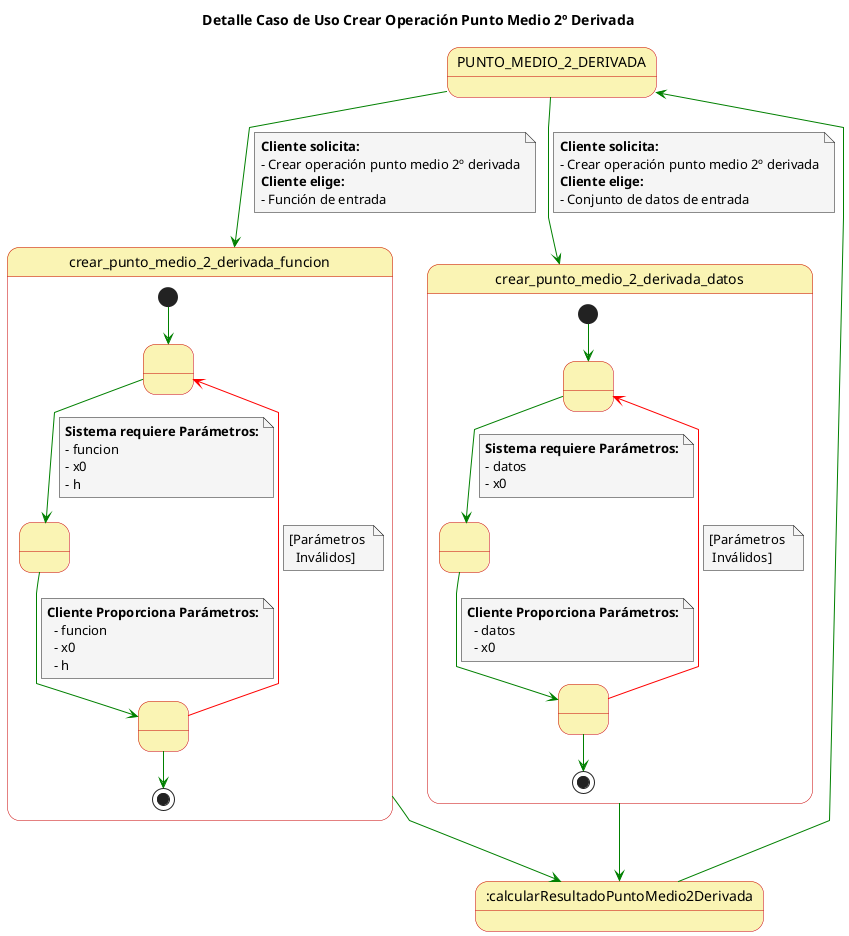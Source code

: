 @startuml

top to bottom direction

skinparam state {
  BackgroundColor #faf4b4
  BorderColor #c90000
}

skinparam note {
  BackgroundColor #f5f5f5
}

skinparam linetype polyline

title Detalle Caso de Uso Crear Operación Punto Medio 2º Derivada

state PUNTO_MEDIO_2_DERIVADA 

PUNTO_MEDIO_2_DERIVADA -[#green]-> crear_punto_medio_2_derivada_funcion
note on link
  **Cliente solicita:**
  - Crear operación punto medio 2º derivada
  **Cliente elige:**
  - Función de entrada
end note
PUNTO_MEDIO_2_DERIVADA -[#green]-> crear_punto_medio_2_derivada_datos
note on link
  **Cliente solicita:**
  - Crear operación punto medio 2º derivada
  **Cliente elige:**
  - Conjunto de datos de entrada
end note

state crear_punto_medio_2_derivada_funcion{
  state 1 as " "
  state 2 as " "
  state 3 as " "
  
  [*] -[#green]-> 1
  1 -[#green]-> 2
  note on link
      **Sistema requiere Parámetros:**
      - funcion
      - x0
      - h
  end note
  2 -[#green]-> 3
  note on link
    **Cliente Proporciona Parámetros:**
      - funcion
      - x0
      - h
  end note
  3 -[#red]-> 1
  note on link
    [Parámetros 
      Inválidos]
  end note
  3 -[#green]-> [*]

}

state crear_punto_medio_2_derivada_datos {
  state 4 as " "
  state 5 as " "
  state 6 as " "
  
  [*] -[#green]-> 4
  4 -[#green]-> 5
  note on link
      **Sistema requiere Parámetros:**
      - datos
      - x0
  end note
  5 -[#green]-> 6
  note on link
    **Cliente Proporciona Parámetros:**
      - datos
      - x0
  end note
  6 -[#red]-> 4
  note on link
    [Parámetros 
     Inválidos]
  end note
  6 -[#green]-> [*]

}


crear_punto_medio_2_derivada_funcion -[#green]-> :calcularResultadoPuntoMedio2Derivada
crear_punto_medio_2_derivada_datos -[#green]-> :calcularResultadoPuntoMedio2Derivada

:calcularResultadoPuntoMedio2Derivada-[#green]-> PUNTO_MEDIO_2_DERIVADA 

@enduml